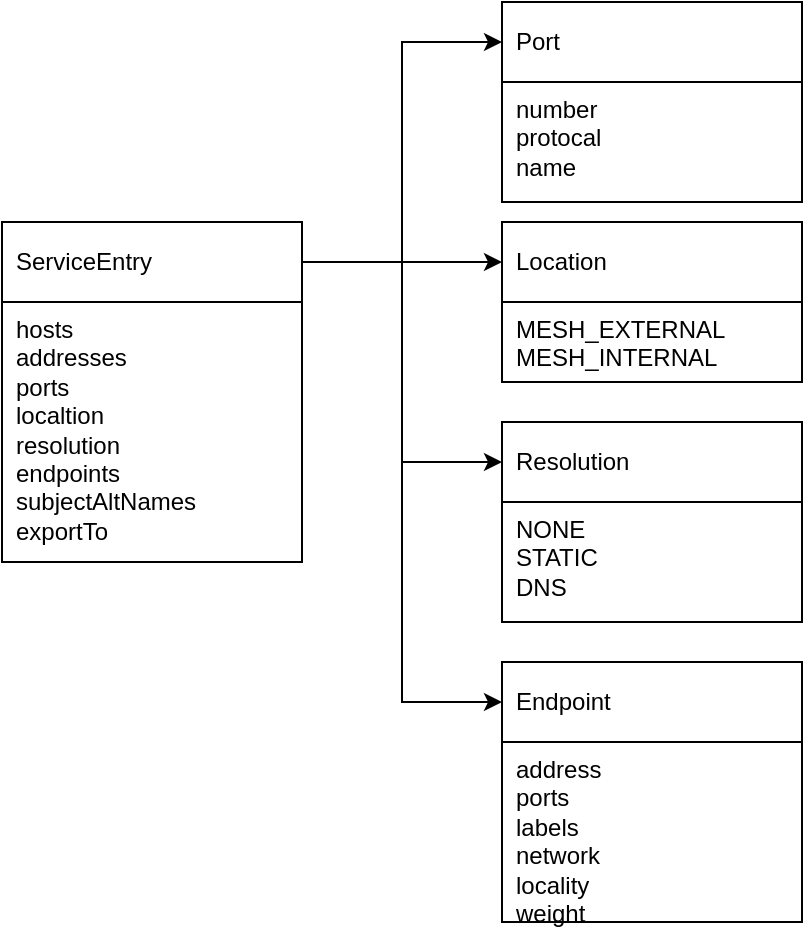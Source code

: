 <mxfile version="12.6.5" type="device"><diagram id="d-gYT9UOEjcfc07XLNDl" name="Page-1"><mxGraphModel dx="1024" dy="592" grid="1" gridSize="10" guides="1" tooltips="1" connect="1" arrows="1" fold="1" page="1" pageScale="1" pageWidth="2339" pageHeight="3300" math="0" shadow="0"><root><mxCell id="0"/><mxCell id="1" parent="0"/><mxCell id="oAAjXKsC4bnDhoG04b-9-3" value="hosts&lt;br&gt;addresses&lt;br&gt;ports&lt;br&gt;localtion&lt;br&gt;resolution&lt;br&gt;endpoints&lt;br&gt;subjectAltNames&lt;br&gt;exportTo" style="rounded=0;whiteSpace=wrap;html=1;spacingTop=40;verticalAlign=top;align=left;spacingLeft=5;" vertex="1" parent="1"><mxGeometry x="580" y="200" width="150" height="170" as="geometry"/></mxCell><mxCell id="oAAjXKsC4bnDhoG04b-9-24" style="edgeStyle=orthogonalEdgeStyle;rounded=0;orthogonalLoop=1;jettySize=auto;html=1;entryX=0;entryY=0.5;entryDx=0;entryDy=0;" edge="1" parent="1" source="oAAjXKsC4bnDhoG04b-9-4" target="oAAjXKsC4bnDhoG04b-9-17"><mxGeometry relative="1" as="geometry"/></mxCell><mxCell id="oAAjXKsC4bnDhoG04b-9-25" style="edgeStyle=orthogonalEdgeStyle;rounded=0;orthogonalLoop=1;jettySize=auto;html=1;entryX=0;entryY=0.5;entryDx=0;entryDy=0;" edge="1" parent="1" source="oAAjXKsC4bnDhoG04b-9-4" target="oAAjXKsC4bnDhoG04b-9-19"><mxGeometry relative="1" as="geometry"/></mxCell><mxCell id="oAAjXKsC4bnDhoG04b-9-26" style="edgeStyle=orthogonalEdgeStyle;rounded=0;orthogonalLoop=1;jettySize=auto;html=1;entryX=0;entryY=0.5;entryDx=0;entryDy=0;" edge="1" parent="1" source="oAAjXKsC4bnDhoG04b-9-4" target="oAAjXKsC4bnDhoG04b-9-21"><mxGeometry relative="1" as="geometry"/></mxCell><mxCell id="oAAjXKsC4bnDhoG04b-9-27" style="edgeStyle=orthogonalEdgeStyle;rounded=0;orthogonalLoop=1;jettySize=auto;html=1;entryX=0;entryY=0.5;entryDx=0;entryDy=0;" edge="1" parent="1" source="oAAjXKsC4bnDhoG04b-9-4" target="oAAjXKsC4bnDhoG04b-9-23"><mxGeometry relative="1" as="geometry"/></mxCell><mxCell id="oAAjXKsC4bnDhoG04b-9-4" value="ServiceEntry" style="rounded=0;whiteSpace=wrap;html=1;spacingLeft=5;align=left;" vertex="1" parent="1"><mxGeometry x="580" y="200" width="150" height="40" as="geometry"/></mxCell><mxCell id="oAAjXKsC4bnDhoG04b-9-16" value="number&lt;br&gt;protocal&lt;br&gt;name" style="rounded=0;whiteSpace=wrap;html=1;spacingTop=40;verticalAlign=top;align=left;spacingLeft=5;" vertex="1" parent="1"><mxGeometry x="830" y="90" width="150" height="100" as="geometry"/></mxCell><mxCell id="oAAjXKsC4bnDhoG04b-9-17" value="Port" style="rounded=0;whiteSpace=wrap;html=1;spacingLeft=5;align=left;" vertex="1" parent="1"><mxGeometry x="830" y="90" width="150" height="40" as="geometry"/></mxCell><mxCell id="oAAjXKsC4bnDhoG04b-9-18" value="MESH_EXTERNAL&lt;br&gt;MESH_INTERNAL" style="rounded=0;whiteSpace=wrap;html=1;spacingTop=40;verticalAlign=top;align=left;spacingLeft=5;" vertex="1" parent="1"><mxGeometry x="830" y="200" width="150" height="80" as="geometry"/></mxCell><mxCell id="oAAjXKsC4bnDhoG04b-9-19" value="Location" style="rounded=0;whiteSpace=wrap;html=1;spacingLeft=5;align=left;" vertex="1" parent="1"><mxGeometry x="830" y="200" width="150" height="40" as="geometry"/></mxCell><mxCell id="oAAjXKsC4bnDhoG04b-9-20" value="NONE&lt;br&gt;STATIC&lt;br&gt;DNS" style="rounded=0;whiteSpace=wrap;html=1;spacingTop=40;verticalAlign=top;align=left;spacingLeft=5;" vertex="1" parent="1"><mxGeometry x="830" y="300" width="150" height="100" as="geometry"/></mxCell><mxCell id="oAAjXKsC4bnDhoG04b-9-21" value="Resolution" style="rounded=0;whiteSpace=wrap;html=1;spacingLeft=5;align=left;" vertex="1" parent="1"><mxGeometry x="830" y="300" width="150" height="40" as="geometry"/></mxCell><mxCell id="oAAjXKsC4bnDhoG04b-9-22" value="address&lt;br&gt;ports&lt;br&gt;labels&lt;br&gt;network&lt;br&gt;locality&lt;br&gt;weight" style="rounded=0;whiteSpace=wrap;html=1;spacingTop=40;verticalAlign=top;align=left;spacingLeft=5;" vertex="1" parent="1"><mxGeometry x="830" y="420" width="150" height="130" as="geometry"/></mxCell><mxCell id="oAAjXKsC4bnDhoG04b-9-23" value="Endpoint" style="rounded=0;whiteSpace=wrap;html=1;spacingLeft=5;align=left;" vertex="1" parent="1"><mxGeometry x="830" y="420" width="150" height="40" as="geometry"/></mxCell></root></mxGraphModel></diagram></mxfile>